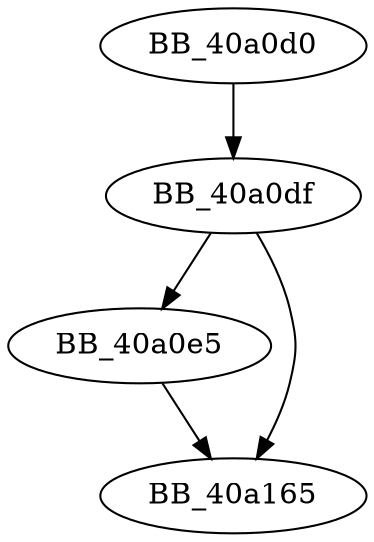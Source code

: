 DiGraph sub_40A0D0{
BB_40a0d0->BB_40a0df
BB_40a0df->BB_40a0e5
BB_40a0df->BB_40a165
BB_40a0e5->BB_40a165
}
